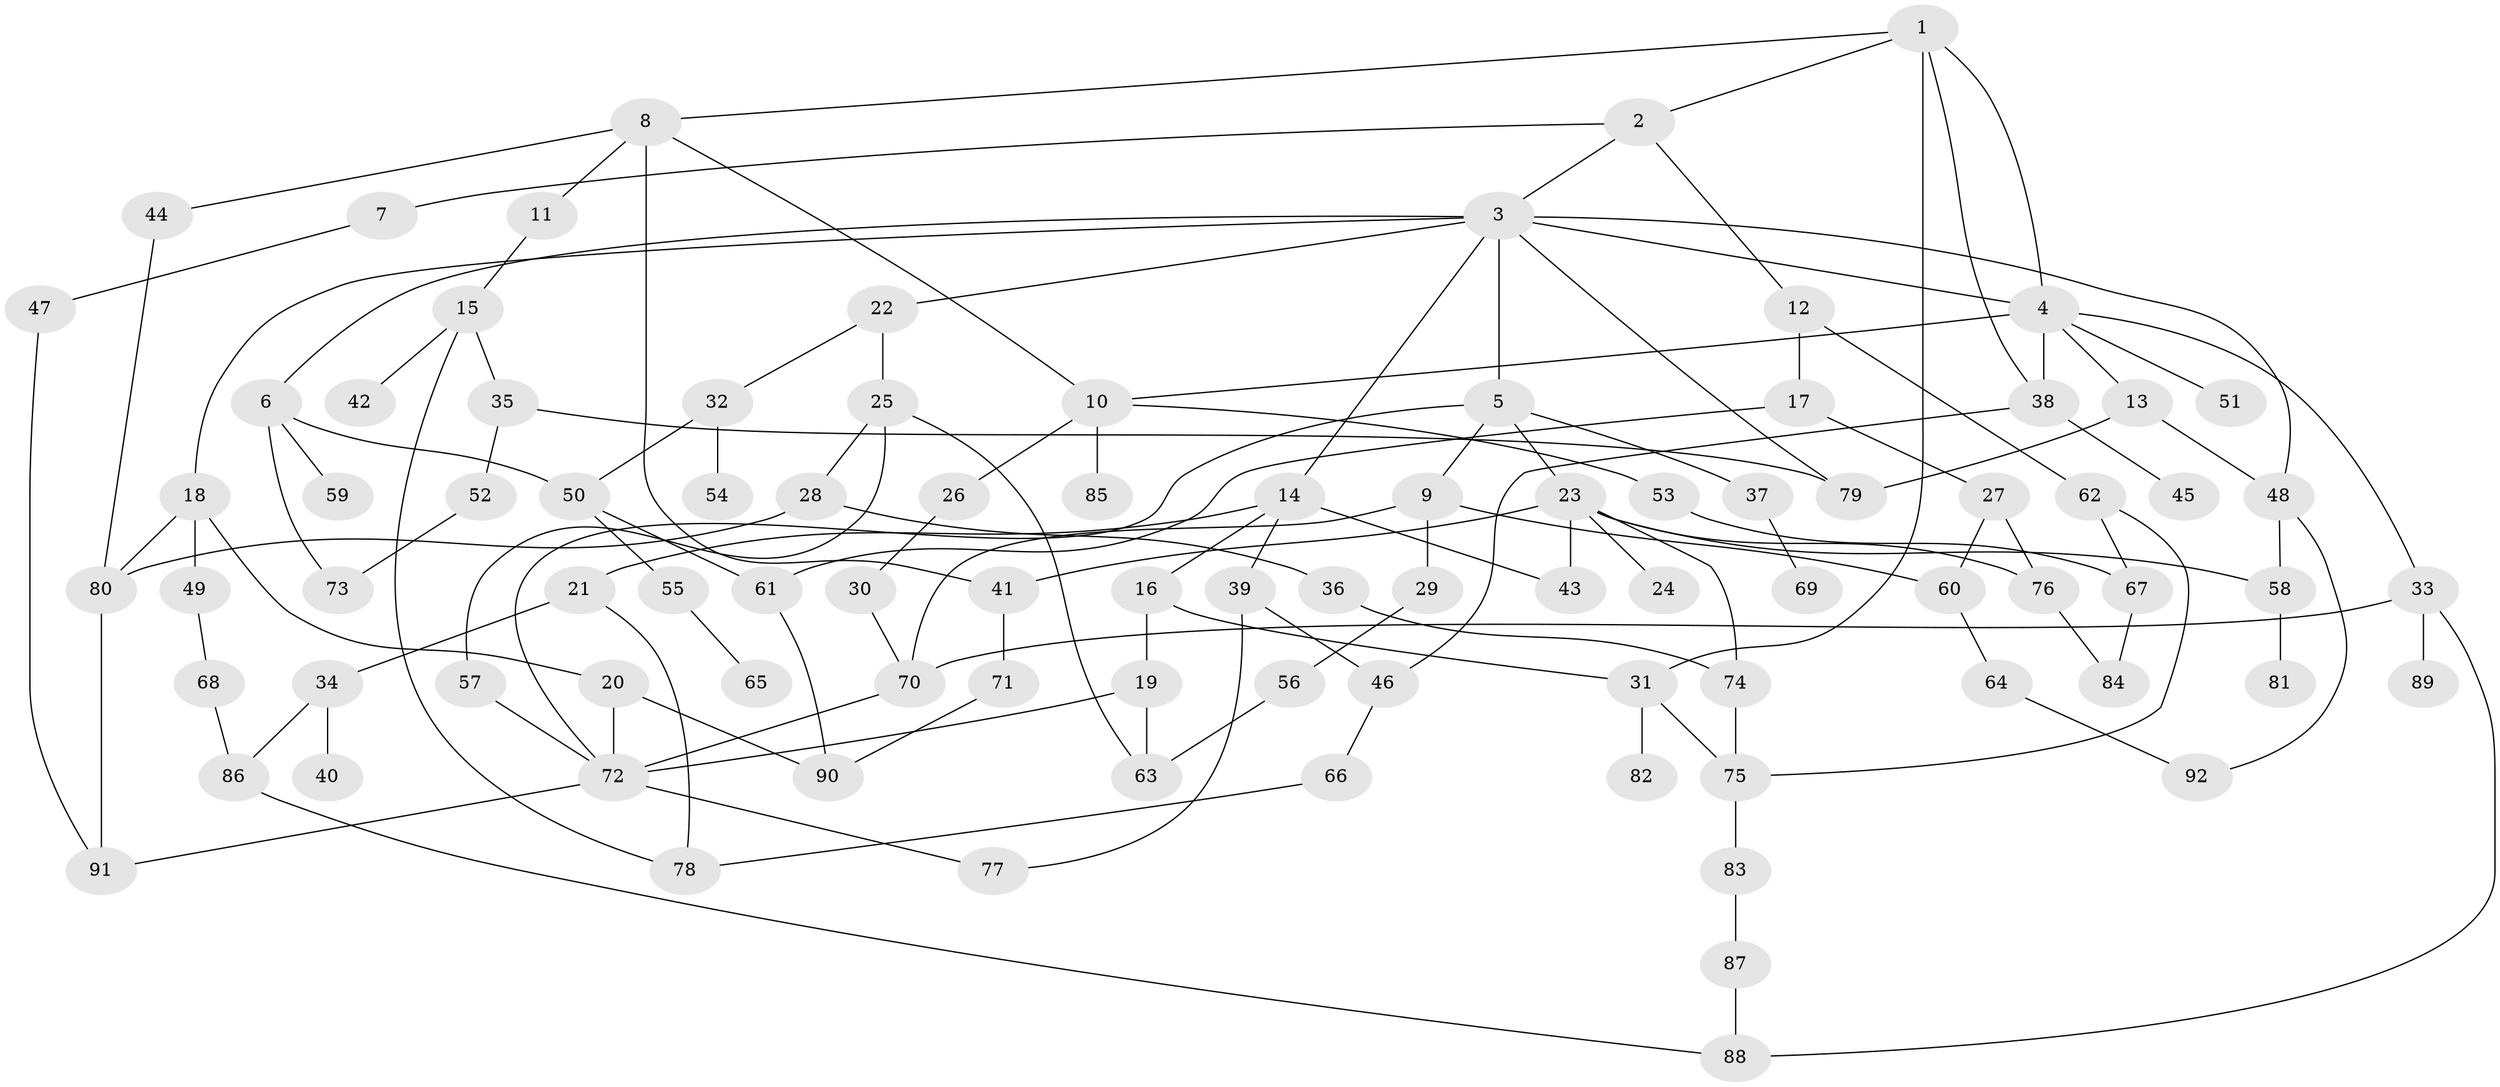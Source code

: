 // Generated by graph-tools (version 1.1) at 2025/10/02/27/25 16:10:52]
// undirected, 92 vertices, 133 edges
graph export_dot {
graph [start="1"]
  node [color=gray90,style=filled];
  1;
  2;
  3;
  4;
  5;
  6;
  7;
  8;
  9;
  10;
  11;
  12;
  13;
  14;
  15;
  16;
  17;
  18;
  19;
  20;
  21;
  22;
  23;
  24;
  25;
  26;
  27;
  28;
  29;
  30;
  31;
  32;
  33;
  34;
  35;
  36;
  37;
  38;
  39;
  40;
  41;
  42;
  43;
  44;
  45;
  46;
  47;
  48;
  49;
  50;
  51;
  52;
  53;
  54;
  55;
  56;
  57;
  58;
  59;
  60;
  61;
  62;
  63;
  64;
  65;
  66;
  67;
  68;
  69;
  70;
  71;
  72;
  73;
  74;
  75;
  76;
  77;
  78;
  79;
  80;
  81;
  82;
  83;
  84;
  85;
  86;
  87;
  88;
  89;
  90;
  91;
  92;
  1 -- 2;
  1 -- 4;
  1 -- 8;
  1 -- 38;
  1 -- 31;
  2 -- 3;
  2 -- 7;
  2 -- 12;
  3 -- 5;
  3 -- 6;
  3 -- 14;
  3 -- 18;
  3 -- 22;
  3 -- 79;
  3 -- 48;
  3 -- 4;
  4 -- 10;
  4 -- 13;
  4 -- 33;
  4 -- 51;
  4 -- 38;
  5 -- 9;
  5 -- 23;
  5 -- 37;
  5 -- 72;
  6 -- 50;
  6 -- 59;
  6 -- 73;
  7 -- 47;
  8 -- 11;
  8 -- 44;
  8 -- 41;
  8 -- 10;
  9 -- 29;
  9 -- 60;
  9 -- 70;
  10 -- 26;
  10 -- 53;
  10 -- 85;
  11 -- 15;
  12 -- 17;
  12 -- 62;
  13 -- 48;
  13 -- 79;
  14 -- 16;
  14 -- 21;
  14 -- 39;
  14 -- 43;
  15 -- 35;
  15 -- 42;
  15 -- 78;
  16 -- 19;
  16 -- 31;
  17 -- 27;
  17 -- 61;
  18 -- 20;
  18 -- 49;
  18 -- 80;
  19 -- 72;
  19 -- 63;
  20 -- 90;
  20 -- 72;
  21 -- 34;
  21 -- 78;
  22 -- 25;
  22 -- 32;
  23 -- 24;
  23 -- 41;
  23 -- 43;
  23 -- 58;
  23 -- 76;
  23 -- 74;
  25 -- 28;
  25 -- 57;
  25 -- 63;
  26 -- 30;
  27 -- 76;
  27 -- 60;
  28 -- 36;
  28 -- 80;
  29 -- 56;
  30 -- 70;
  31 -- 82;
  31 -- 75;
  32 -- 54;
  32 -- 50;
  33 -- 70;
  33 -- 88;
  33 -- 89;
  34 -- 40;
  34 -- 86;
  35 -- 52;
  35 -- 79;
  36 -- 74;
  37 -- 69;
  38 -- 45;
  38 -- 46;
  39 -- 77;
  39 -- 46;
  41 -- 71;
  44 -- 80;
  46 -- 66;
  47 -- 91;
  48 -- 58;
  48 -- 92;
  49 -- 68;
  50 -- 55;
  50 -- 61;
  52 -- 73;
  53 -- 67;
  55 -- 65;
  56 -- 63;
  57 -- 72;
  58 -- 81;
  60 -- 64;
  61 -- 90;
  62 -- 67;
  62 -- 75;
  64 -- 92;
  66 -- 78;
  67 -- 84;
  68 -- 86;
  70 -- 72;
  71 -- 90;
  72 -- 91;
  72 -- 77;
  74 -- 75;
  75 -- 83;
  76 -- 84;
  80 -- 91;
  83 -- 87;
  86 -- 88;
  87 -- 88;
}
